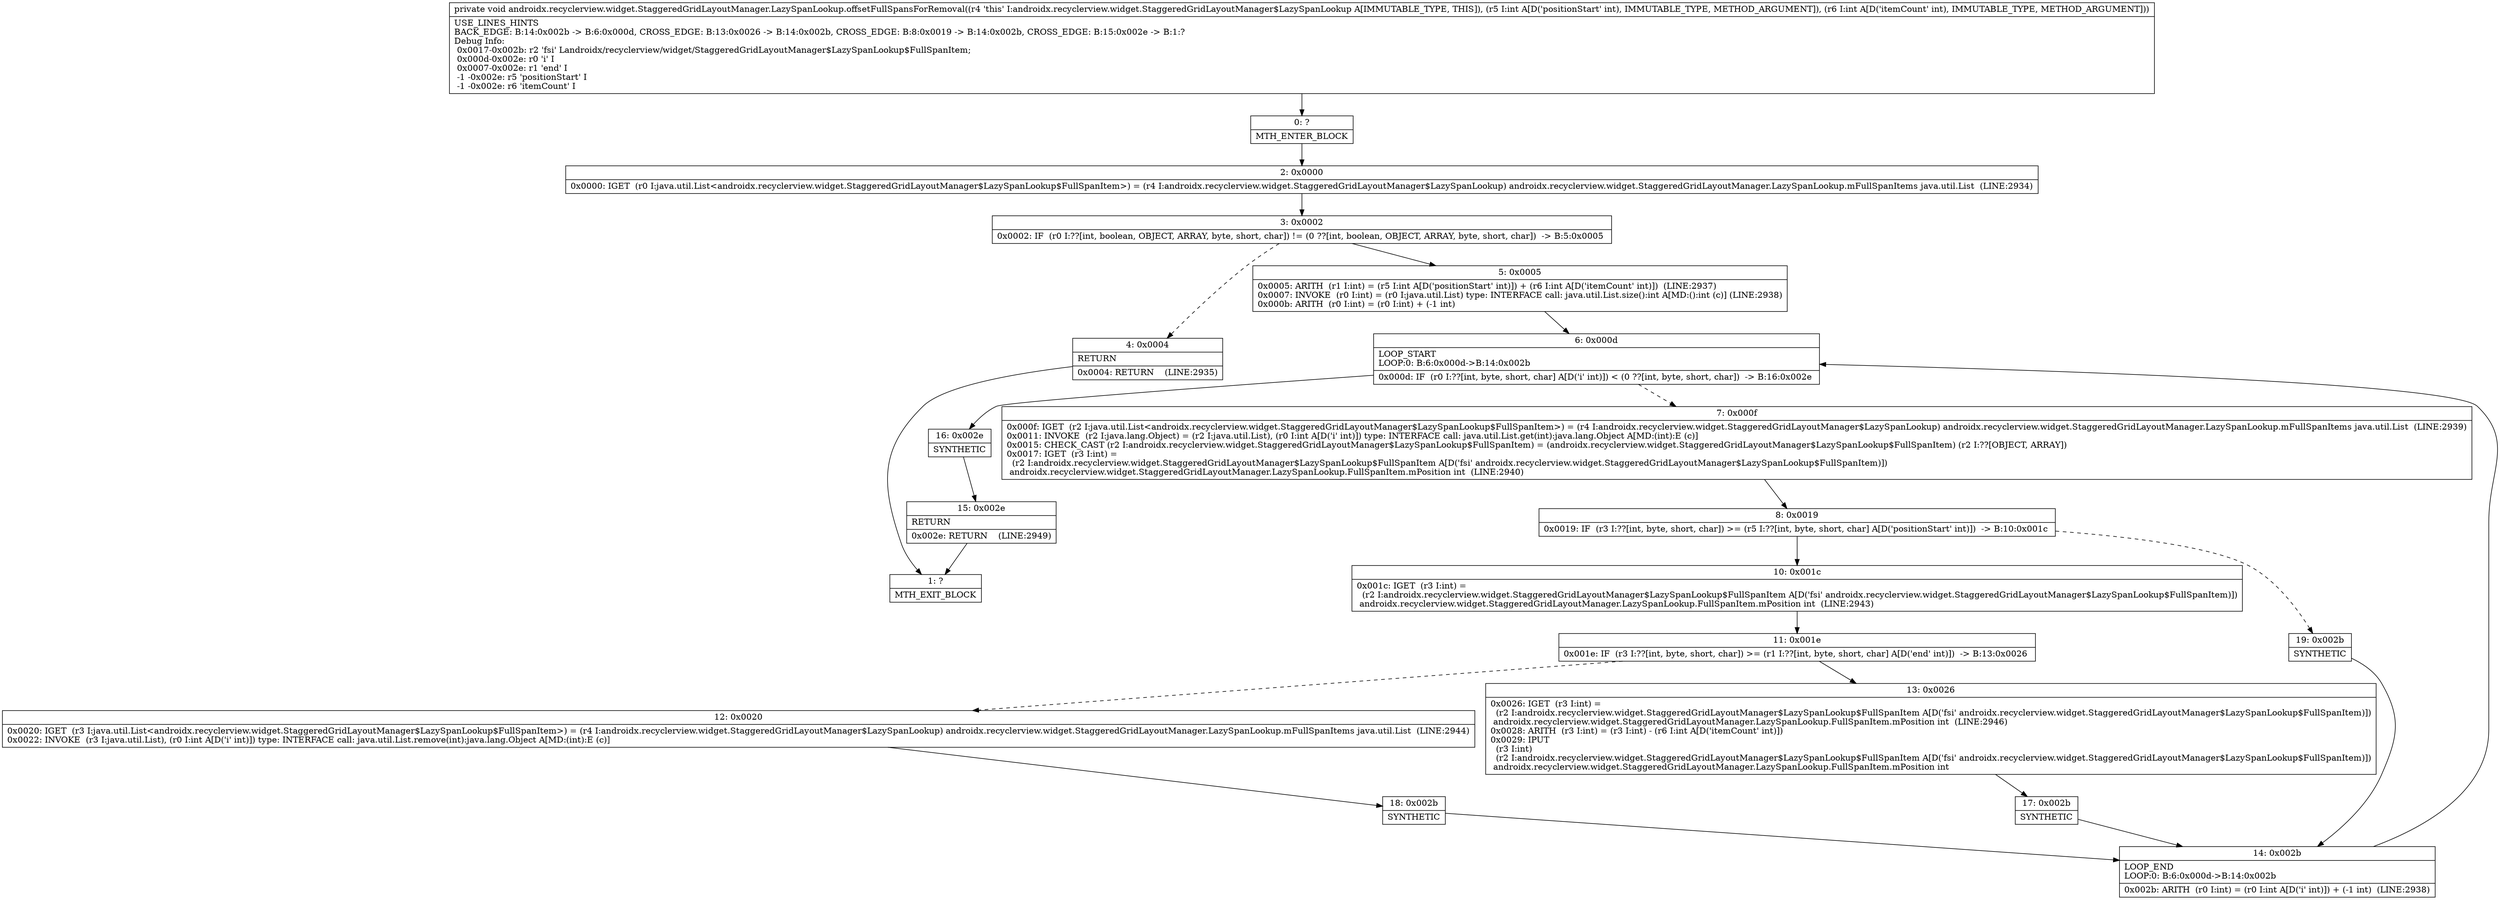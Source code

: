 digraph "CFG forandroidx.recyclerview.widget.StaggeredGridLayoutManager.LazySpanLookup.offsetFullSpansForRemoval(II)V" {
Node_0 [shape=record,label="{0\:\ ?|MTH_ENTER_BLOCK\l}"];
Node_2 [shape=record,label="{2\:\ 0x0000|0x0000: IGET  (r0 I:java.util.List\<androidx.recyclerview.widget.StaggeredGridLayoutManager$LazySpanLookup$FullSpanItem\>) = (r4 I:androidx.recyclerview.widget.StaggeredGridLayoutManager$LazySpanLookup) androidx.recyclerview.widget.StaggeredGridLayoutManager.LazySpanLookup.mFullSpanItems java.util.List  (LINE:2934)\l}"];
Node_3 [shape=record,label="{3\:\ 0x0002|0x0002: IF  (r0 I:??[int, boolean, OBJECT, ARRAY, byte, short, char]) != (0 ??[int, boolean, OBJECT, ARRAY, byte, short, char])  \-\> B:5:0x0005 \l}"];
Node_4 [shape=record,label="{4\:\ 0x0004|RETURN\l|0x0004: RETURN    (LINE:2935)\l}"];
Node_1 [shape=record,label="{1\:\ ?|MTH_EXIT_BLOCK\l}"];
Node_5 [shape=record,label="{5\:\ 0x0005|0x0005: ARITH  (r1 I:int) = (r5 I:int A[D('positionStart' int)]) + (r6 I:int A[D('itemCount' int)])  (LINE:2937)\l0x0007: INVOKE  (r0 I:int) = (r0 I:java.util.List) type: INTERFACE call: java.util.List.size():int A[MD:():int (c)] (LINE:2938)\l0x000b: ARITH  (r0 I:int) = (r0 I:int) + (\-1 int) \l}"];
Node_6 [shape=record,label="{6\:\ 0x000d|LOOP_START\lLOOP:0: B:6:0x000d\-\>B:14:0x002b\l|0x000d: IF  (r0 I:??[int, byte, short, char] A[D('i' int)]) \< (0 ??[int, byte, short, char])  \-\> B:16:0x002e \l}"];
Node_7 [shape=record,label="{7\:\ 0x000f|0x000f: IGET  (r2 I:java.util.List\<androidx.recyclerview.widget.StaggeredGridLayoutManager$LazySpanLookup$FullSpanItem\>) = (r4 I:androidx.recyclerview.widget.StaggeredGridLayoutManager$LazySpanLookup) androidx.recyclerview.widget.StaggeredGridLayoutManager.LazySpanLookup.mFullSpanItems java.util.List  (LINE:2939)\l0x0011: INVOKE  (r2 I:java.lang.Object) = (r2 I:java.util.List), (r0 I:int A[D('i' int)]) type: INTERFACE call: java.util.List.get(int):java.lang.Object A[MD:(int):E (c)]\l0x0015: CHECK_CAST (r2 I:androidx.recyclerview.widget.StaggeredGridLayoutManager$LazySpanLookup$FullSpanItem) = (androidx.recyclerview.widget.StaggeredGridLayoutManager$LazySpanLookup$FullSpanItem) (r2 I:??[OBJECT, ARRAY]) \l0x0017: IGET  (r3 I:int) = \l  (r2 I:androidx.recyclerview.widget.StaggeredGridLayoutManager$LazySpanLookup$FullSpanItem A[D('fsi' androidx.recyclerview.widget.StaggeredGridLayoutManager$LazySpanLookup$FullSpanItem)])\l androidx.recyclerview.widget.StaggeredGridLayoutManager.LazySpanLookup.FullSpanItem.mPosition int  (LINE:2940)\l}"];
Node_8 [shape=record,label="{8\:\ 0x0019|0x0019: IF  (r3 I:??[int, byte, short, char]) \>= (r5 I:??[int, byte, short, char] A[D('positionStart' int)])  \-\> B:10:0x001c \l}"];
Node_10 [shape=record,label="{10\:\ 0x001c|0x001c: IGET  (r3 I:int) = \l  (r2 I:androidx.recyclerview.widget.StaggeredGridLayoutManager$LazySpanLookup$FullSpanItem A[D('fsi' androidx.recyclerview.widget.StaggeredGridLayoutManager$LazySpanLookup$FullSpanItem)])\l androidx.recyclerview.widget.StaggeredGridLayoutManager.LazySpanLookup.FullSpanItem.mPosition int  (LINE:2943)\l}"];
Node_11 [shape=record,label="{11\:\ 0x001e|0x001e: IF  (r3 I:??[int, byte, short, char]) \>= (r1 I:??[int, byte, short, char] A[D('end' int)])  \-\> B:13:0x0026 \l}"];
Node_12 [shape=record,label="{12\:\ 0x0020|0x0020: IGET  (r3 I:java.util.List\<androidx.recyclerview.widget.StaggeredGridLayoutManager$LazySpanLookup$FullSpanItem\>) = (r4 I:androidx.recyclerview.widget.StaggeredGridLayoutManager$LazySpanLookup) androidx.recyclerview.widget.StaggeredGridLayoutManager.LazySpanLookup.mFullSpanItems java.util.List  (LINE:2944)\l0x0022: INVOKE  (r3 I:java.util.List), (r0 I:int A[D('i' int)]) type: INTERFACE call: java.util.List.remove(int):java.lang.Object A[MD:(int):E (c)]\l}"];
Node_18 [shape=record,label="{18\:\ 0x002b|SYNTHETIC\l}"];
Node_14 [shape=record,label="{14\:\ 0x002b|LOOP_END\lLOOP:0: B:6:0x000d\-\>B:14:0x002b\l|0x002b: ARITH  (r0 I:int) = (r0 I:int A[D('i' int)]) + (\-1 int)  (LINE:2938)\l}"];
Node_13 [shape=record,label="{13\:\ 0x0026|0x0026: IGET  (r3 I:int) = \l  (r2 I:androidx.recyclerview.widget.StaggeredGridLayoutManager$LazySpanLookup$FullSpanItem A[D('fsi' androidx.recyclerview.widget.StaggeredGridLayoutManager$LazySpanLookup$FullSpanItem)])\l androidx.recyclerview.widget.StaggeredGridLayoutManager.LazySpanLookup.FullSpanItem.mPosition int  (LINE:2946)\l0x0028: ARITH  (r3 I:int) = (r3 I:int) \- (r6 I:int A[D('itemCount' int)]) \l0x0029: IPUT  \l  (r3 I:int)\l  (r2 I:androidx.recyclerview.widget.StaggeredGridLayoutManager$LazySpanLookup$FullSpanItem A[D('fsi' androidx.recyclerview.widget.StaggeredGridLayoutManager$LazySpanLookup$FullSpanItem)])\l androidx.recyclerview.widget.StaggeredGridLayoutManager.LazySpanLookup.FullSpanItem.mPosition int \l}"];
Node_17 [shape=record,label="{17\:\ 0x002b|SYNTHETIC\l}"];
Node_19 [shape=record,label="{19\:\ 0x002b|SYNTHETIC\l}"];
Node_16 [shape=record,label="{16\:\ 0x002e|SYNTHETIC\l}"];
Node_15 [shape=record,label="{15\:\ 0x002e|RETURN\l|0x002e: RETURN    (LINE:2949)\l}"];
MethodNode[shape=record,label="{private void androidx.recyclerview.widget.StaggeredGridLayoutManager.LazySpanLookup.offsetFullSpansForRemoval((r4 'this' I:androidx.recyclerview.widget.StaggeredGridLayoutManager$LazySpanLookup A[IMMUTABLE_TYPE, THIS]), (r5 I:int A[D('positionStart' int), IMMUTABLE_TYPE, METHOD_ARGUMENT]), (r6 I:int A[D('itemCount' int), IMMUTABLE_TYPE, METHOD_ARGUMENT]))  | USE_LINES_HINTS\lBACK_EDGE: B:14:0x002b \-\> B:6:0x000d, CROSS_EDGE: B:13:0x0026 \-\> B:14:0x002b, CROSS_EDGE: B:8:0x0019 \-\> B:14:0x002b, CROSS_EDGE: B:15:0x002e \-\> B:1:?\lDebug Info:\l  0x0017\-0x002b: r2 'fsi' Landroidx\/recyclerview\/widget\/StaggeredGridLayoutManager$LazySpanLookup$FullSpanItem;\l  0x000d\-0x002e: r0 'i' I\l  0x0007\-0x002e: r1 'end' I\l  \-1 \-0x002e: r5 'positionStart' I\l  \-1 \-0x002e: r6 'itemCount' I\l}"];
MethodNode -> Node_0;Node_0 -> Node_2;
Node_2 -> Node_3;
Node_3 -> Node_4[style=dashed];
Node_3 -> Node_5;
Node_4 -> Node_1;
Node_5 -> Node_6;
Node_6 -> Node_7[style=dashed];
Node_6 -> Node_16;
Node_7 -> Node_8;
Node_8 -> Node_10;
Node_8 -> Node_19[style=dashed];
Node_10 -> Node_11;
Node_11 -> Node_12[style=dashed];
Node_11 -> Node_13;
Node_12 -> Node_18;
Node_18 -> Node_14;
Node_14 -> Node_6;
Node_13 -> Node_17;
Node_17 -> Node_14;
Node_19 -> Node_14;
Node_16 -> Node_15;
Node_15 -> Node_1;
}

